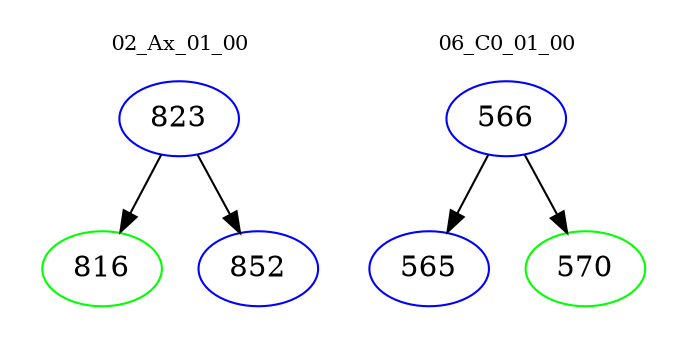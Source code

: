 digraph{
subgraph cluster_0 {
color = white
label = "02_Ax_01_00";
fontsize=10;
T0_823 [label="823", color="blue"]
T0_823 -> T0_816 [color="black"]
T0_816 [label="816", color="green"]
T0_823 -> T0_852 [color="black"]
T0_852 [label="852", color="blue"]
}
subgraph cluster_1 {
color = white
label = "06_C0_01_00";
fontsize=10;
T1_566 [label="566", color="blue"]
T1_566 -> T1_565 [color="black"]
T1_565 [label="565", color="blue"]
T1_566 -> T1_570 [color="black"]
T1_570 [label="570", color="green"]
}
}
